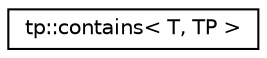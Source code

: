 digraph "Graphical Class Hierarchy"
{
 // LATEX_PDF_SIZE
  edge [fontname="Helvetica",fontsize="10",labelfontname="Helvetica",labelfontsize="10"];
  node [fontname="Helvetica",fontsize="10",shape=record];
  rankdir="LR";
  Node0 [label="tp::contains\< T, TP \>",height=0.2,width=0.4,color="black", fillcolor="white", style="filled",URL="$structtp_1_1contains.html",tooltip="Checks if the certain type exists in the type_pack."];
}
